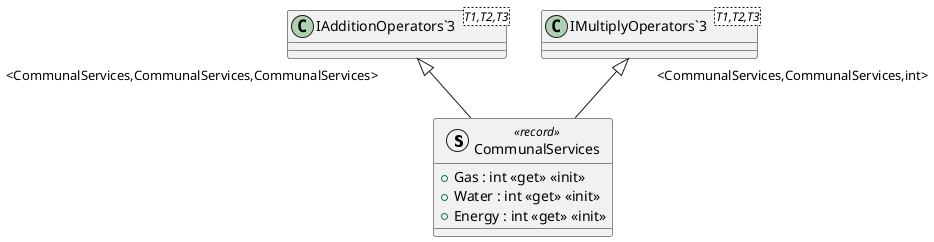 @startuml
struct CommunalServices <<record>> {
    + Gas : int <<get>> <<init>>
    + Water : int <<get>> <<init>>
    + Energy : int <<get>> <<init>>
}
class "IAdditionOperators`3"<T1,T2,T3> {
}
class "IMultiplyOperators`3"<T1,T2,T3> {
}
"IAdditionOperators`3" "<CommunalServices,CommunalServices,CommunalServices>" <|-- CommunalServices
"IMultiplyOperators`3" "<CommunalServices,CommunalServices,int>" <|-- CommunalServices
@enduml
